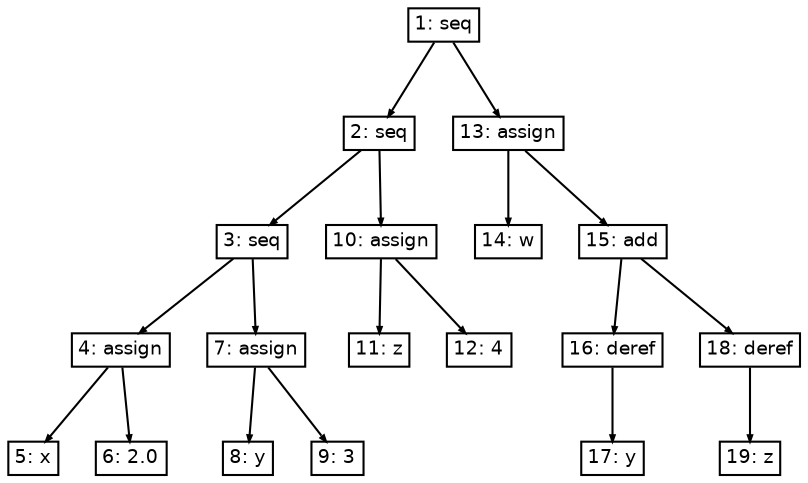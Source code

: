 digraph "RDT" {
node[fontname=Helvetica fontsize=9 shape=box height = 0 width = 0 margin= 0.04]
graph[ordering=out]
edge[arrowsize = 0.3]

"1"  [label="1: seq"]
"1"->"2"
"2"  [label="2: seq"]
"2"->"3"
"3"  [label="3: seq"]
"3"->"4"
"4"  [label="4: assign"]
"4"->"5"
"5"  [label="5: x"]
"4"->"6"
"6"  [label="6: 2.0"]
"3"->"7"
"7"  [label="7: assign"]
"7"->"8"
"8"  [label="8: y"]
"7"->"9"
"9"  [label="9: 3"]
"2"->"10"
"10"  [label="10: assign"]
"10"->"11"
"11"  [label="11: z"]
"10"->"12"
"12"  [label="12: 4"]
"1"->"13"
"13"  [label="13: assign"]
"13"->"14"
"14"  [label="14: w"]
"13"->"15"
"15"  [label="15: add"]
"15"->"16"
"16"  [label="16: deref"]
"16"->"17"
"17"  [label="17: y"]
"15"->"18"
"18"  [label="18: deref"]
"18"->"19"
"19"  [label="19: z"]
}
